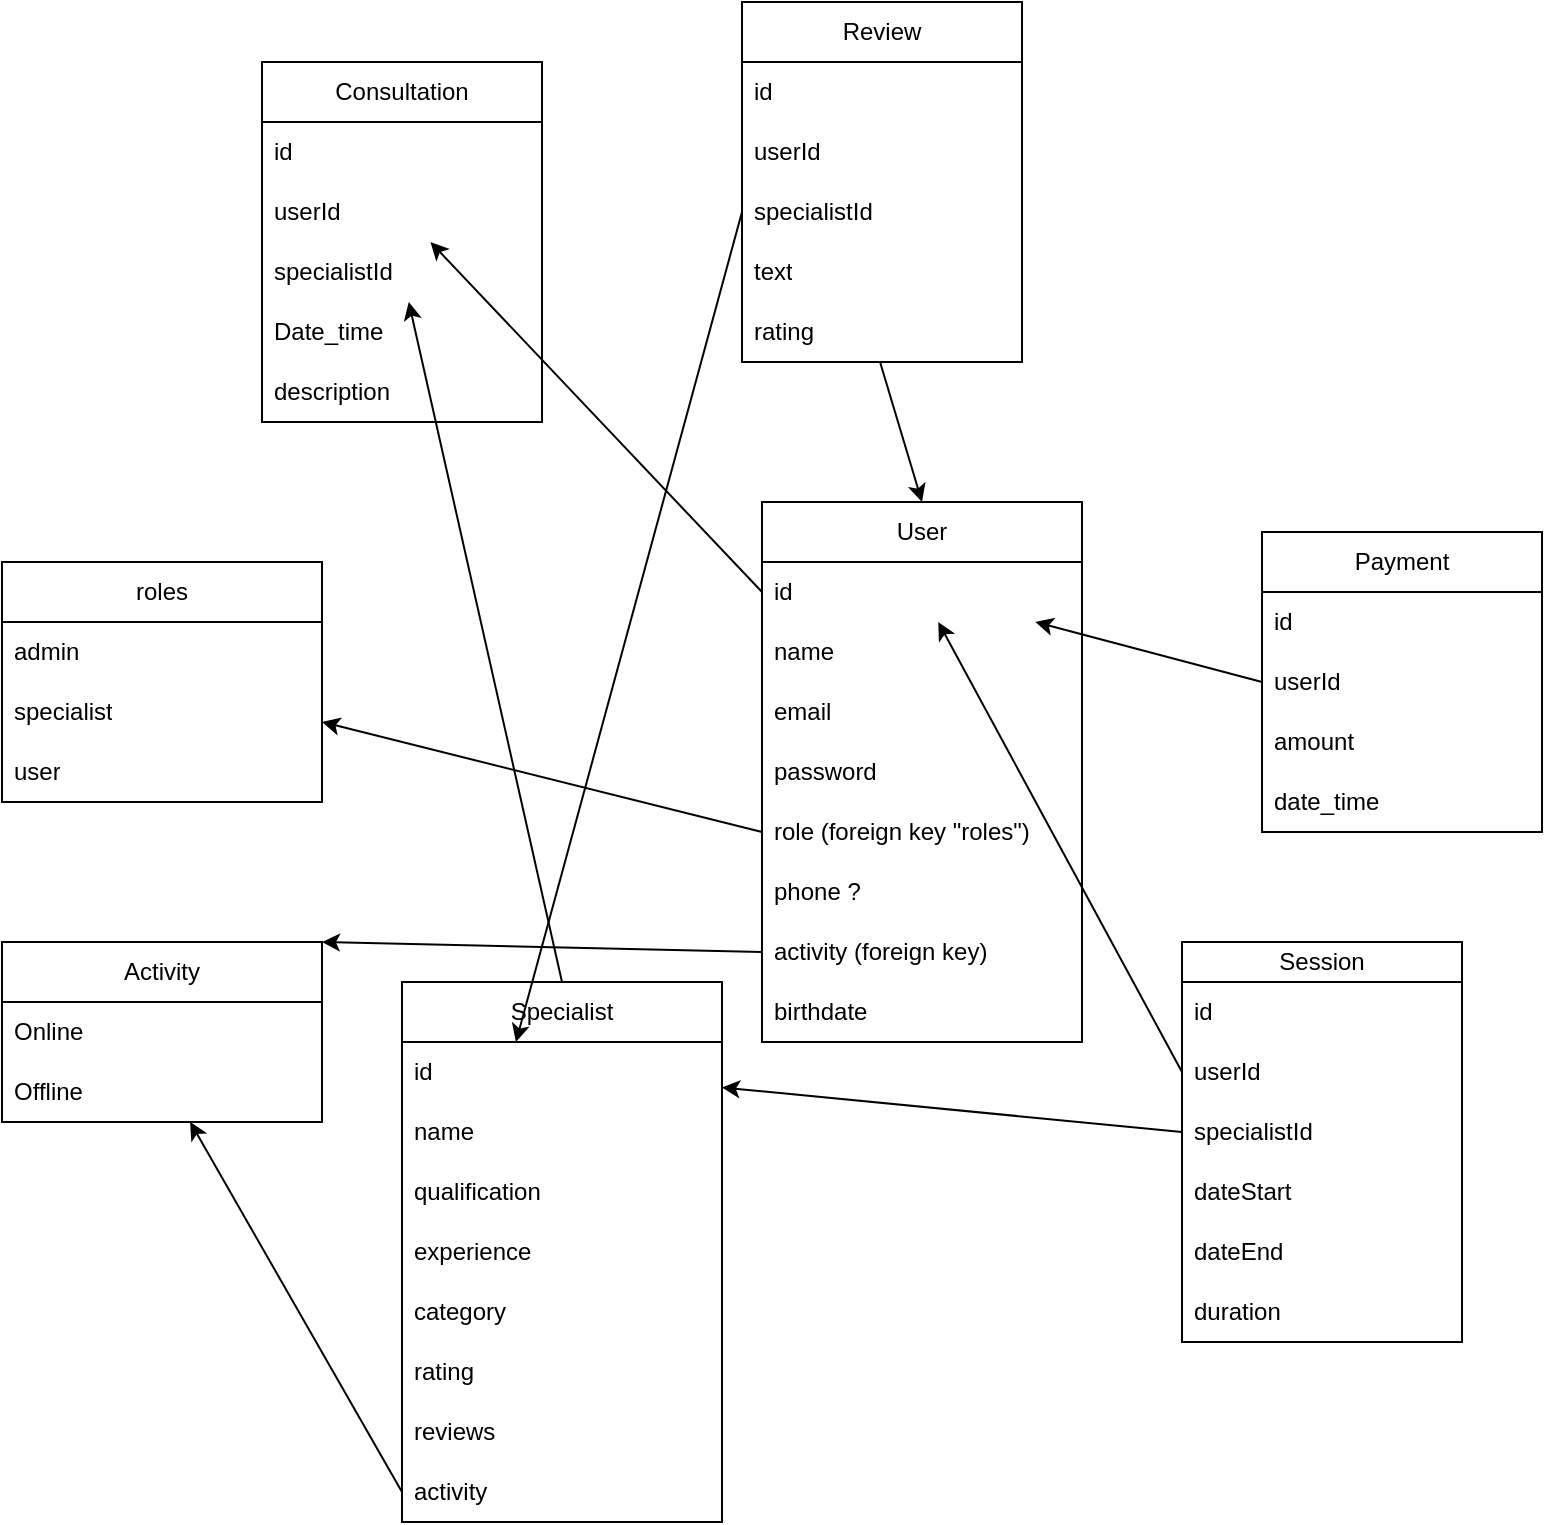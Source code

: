 <mxfile version="21.3.4" type="github">
  <diagram id="C5RBs43oDa-KdzZeNtuy" name="Page-1">
    <mxGraphModel dx="1773" dy="693" grid="1" gridSize="10" guides="1" tooltips="1" connect="1" arrows="1" fold="1" page="1" pageScale="1" pageWidth="827" pageHeight="1169" math="0" shadow="0">
      <root>
        <mxCell id="WIyWlLk6GJQsqaUBKTNV-0" />
        <mxCell id="WIyWlLk6GJQsqaUBKTNV-1" parent="WIyWlLk6GJQsqaUBKTNV-0" />
        <mxCell id="4QN56Adx_EBfNqCrMJ96-15" value="User" style="swimlane;fontStyle=0;childLayout=stackLayout;horizontal=1;startSize=30;horizontalStack=0;resizeParent=1;resizeParentMax=0;resizeLast=0;collapsible=1;marginBottom=0;whiteSpace=wrap;html=1;" parent="WIyWlLk6GJQsqaUBKTNV-1" vertex="1">
          <mxGeometry x="120" y="260" width="160" height="270" as="geometry" />
        </mxCell>
        <mxCell id="4QN56Adx_EBfNqCrMJ96-16" value="id" style="text;strokeColor=none;fillColor=none;align=left;verticalAlign=middle;spacingLeft=4;spacingRight=4;overflow=hidden;points=[[0,0.5],[1,0.5]];portConstraint=eastwest;rotatable=0;whiteSpace=wrap;html=1;" parent="4QN56Adx_EBfNqCrMJ96-15" vertex="1">
          <mxGeometry y="30" width="160" height="30" as="geometry" />
        </mxCell>
        <mxCell id="4QN56Adx_EBfNqCrMJ96-17" value="name" style="text;strokeColor=none;fillColor=none;align=left;verticalAlign=middle;spacingLeft=4;spacingRight=4;overflow=hidden;points=[[0,0.5],[1,0.5]];portConstraint=eastwest;rotatable=0;whiteSpace=wrap;html=1;" parent="4QN56Adx_EBfNqCrMJ96-15" vertex="1">
          <mxGeometry y="60" width="160" height="30" as="geometry" />
        </mxCell>
        <mxCell id="4QN56Adx_EBfNqCrMJ96-18" value="email" style="text;strokeColor=none;fillColor=none;align=left;verticalAlign=middle;spacingLeft=4;spacingRight=4;overflow=hidden;points=[[0,0.5],[1,0.5]];portConstraint=eastwest;rotatable=0;whiteSpace=wrap;html=1;" parent="4QN56Adx_EBfNqCrMJ96-15" vertex="1">
          <mxGeometry y="90" width="160" height="30" as="geometry" />
        </mxCell>
        <mxCell id="4QN56Adx_EBfNqCrMJ96-20" value="password" style="text;strokeColor=none;fillColor=none;align=left;verticalAlign=middle;spacingLeft=4;spacingRight=4;overflow=hidden;points=[[0,0.5],[1,0.5]];portConstraint=eastwest;rotatable=0;whiteSpace=wrap;html=1;" parent="4QN56Adx_EBfNqCrMJ96-15" vertex="1">
          <mxGeometry y="120" width="160" height="30" as="geometry" />
        </mxCell>
        <mxCell id="4QN56Adx_EBfNqCrMJ96-22" value="role (foreign key &quot;roles&quot;)" style="text;strokeColor=none;fillColor=none;align=left;verticalAlign=middle;spacingLeft=4;spacingRight=4;overflow=hidden;points=[[0,0.5],[1,0.5]];portConstraint=eastwest;rotatable=0;whiteSpace=wrap;html=1;" parent="4QN56Adx_EBfNqCrMJ96-15" vertex="1">
          <mxGeometry y="150" width="160" height="30" as="geometry" />
        </mxCell>
        <mxCell id="4QN56Adx_EBfNqCrMJ96-25" value="phone ?" style="text;strokeColor=none;fillColor=none;align=left;verticalAlign=middle;spacingLeft=4;spacingRight=4;overflow=hidden;points=[[0,0.5],[1,0.5]];portConstraint=eastwest;rotatable=0;whiteSpace=wrap;html=1;" parent="4QN56Adx_EBfNqCrMJ96-15" vertex="1">
          <mxGeometry y="180" width="160" height="30" as="geometry" />
        </mxCell>
        <mxCell id="4QN56Adx_EBfNqCrMJ96-27" value="activity (foreign key)" style="text;strokeColor=none;fillColor=none;align=left;verticalAlign=middle;spacingLeft=4;spacingRight=4;overflow=hidden;points=[[0,0.5],[1,0.5]];portConstraint=eastwest;rotatable=0;whiteSpace=wrap;html=1;" parent="4QN56Adx_EBfNqCrMJ96-15" vertex="1">
          <mxGeometry y="210" width="160" height="30" as="geometry" />
        </mxCell>
        <mxCell id="1bXTsh17J2y7SKdsLpcC-0" value="birthdate" style="text;strokeColor=none;fillColor=none;align=left;verticalAlign=middle;spacingLeft=4;spacingRight=4;overflow=hidden;points=[[0,0.5],[1,0.5]];portConstraint=eastwest;rotatable=0;whiteSpace=wrap;html=1;" vertex="1" parent="4QN56Adx_EBfNqCrMJ96-15">
          <mxGeometry y="240" width="160" height="30" as="geometry" />
        </mxCell>
        <mxCell id="1bXTsh17J2y7SKdsLpcC-47" style="edgeStyle=none;rounded=0;orthogonalLoop=1;jettySize=auto;html=1;exitX=0.5;exitY=0;exitDx=0;exitDy=0;" edge="1" parent="WIyWlLk6GJQsqaUBKTNV-1" source="4QN56Adx_EBfNqCrMJ96-30" target="1bXTsh17J2y7SKdsLpcC-15">
          <mxGeometry relative="1" as="geometry" />
        </mxCell>
        <mxCell id="4QN56Adx_EBfNqCrMJ96-30" value="Specialist" style="swimlane;fontStyle=0;childLayout=stackLayout;horizontal=1;startSize=30;horizontalStack=0;resizeParent=1;resizeParentMax=0;resizeLast=0;collapsible=1;marginBottom=0;whiteSpace=wrap;html=1;" parent="WIyWlLk6GJQsqaUBKTNV-1" vertex="1">
          <mxGeometry x="-60" y="500" width="160" height="270" as="geometry" />
        </mxCell>
        <mxCell id="4QN56Adx_EBfNqCrMJ96-31" value="id" style="text;strokeColor=none;fillColor=none;align=left;verticalAlign=middle;spacingLeft=4;spacingRight=4;overflow=hidden;points=[[0,0.5],[1,0.5]];portConstraint=eastwest;rotatable=0;whiteSpace=wrap;html=1;" parent="4QN56Adx_EBfNqCrMJ96-30" vertex="1">
          <mxGeometry y="30" width="160" height="30" as="geometry" />
        </mxCell>
        <mxCell id="4QN56Adx_EBfNqCrMJ96-33" value="name" style="text;strokeColor=none;fillColor=none;align=left;verticalAlign=middle;spacingLeft=4;spacingRight=4;overflow=hidden;points=[[0,0.5],[1,0.5]];portConstraint=eastwest;rotatable=0;whiteSpace=wrap;html=1;" parent="4QN56Adx_EBfNqCrMJ96-30" vertex="1">
          <mxGeometry y="60" width="160" height="30" as="geometry" />
        </mxCell>
        <mxCell id="4QN56Adx_EBfNqCrMJ96-34" value="qualification" style="text;strokeColor=none;fillColor=none;align=left;verticalAlign=middle;spacingLeft=4;spacingRight=4;overflow=hidden;points=[[0,0.5],[1,0.5]];portConstraint=eastwest;rotatable=0;whiteSpace=wrap;html=1;" parent="4QN56Adx_EBfNqCrMJ96-30" vertex="1">
          <mxGeometry y="90" width="160" height="30" as="geometry" />
        </mxCell>
        <mxCell id="4QN56Adx_EBfNqCrMJ96-35" value="experience" style="text;strokeColor=none;fillColor=none;align=left;verticalAlign=middle;spacingLeft=4;spacingRight=4;overflow=hidden;points=[[0,0.5],[1,0.5]];portConstraint=eastwest;rotatable=0;whiteSpace=wrap;html=1;" parent="4QN56Adx_EBfNqCrMJ96-30" vertex="1">
          <mxGeometry y="120" width="160" height="30" as="geometry" />
        </mxCell>
        <mxCell id="4QN56Adx_EBfNqCrMJ96-36" value="category" style="text;strokeColor=none;fillColor=none;align=left;verticalAlign=middle;spacingLeft=4;spacingRight=4;overflow=hidden;points=[[0,0.5],[1,0.5]];portConstraint=eastwest;rotatable=0;whiteSpace=wrap;html=1;" parent="4QN56Adx_EBfNqCrMJ96-30" vertex="1">
          <mxGeometry y="150" width="160" height="30" as="geometry" />
        </mxCell>
        <mxCell id="4QN56Adx_EBfNqCrMJ96-37" value="rating" style="text;strokeColor=none;fillColor=none;align=left;verticalAlign=middle;spacingLeft=4;spacingRight=4;overflow=hidden;points=[[0,0.5],[1,0.5]];portConstraint=eastwest;rotatable=0;whiteSpace=wrap;html=1;" parent="4QN56Adx_EBfNqCrMJ96-30" vertex="1">
          <mxGeometry y="180" width="160" height="30" as="geometry" />
        </mxCell>
        <mxCell id="4QN56Adx_EBfNqCrMJ96-39" value="reviews" style="text;strokeColor=none;fillColor=none;align=left;verticalAlign=middle;spacingLeft=4;spacingRight=4;overflow=hidden;points=[[0,0.5],[1,0.5]];portConstraint=eastwest;rotatable=0;whiteSpace=wrap;html=1;" parent="4QN56Adx_EBfNqCrMJ96-30" vertex="1">
          <mxGeometry y="210" width="160" height="30" as="geometry" />
        </mxCell>
        <mxCell id="1bXTsh17J2y7SKdsLpcC-49" value="activity" style="text;strokeColor=none;fillColor=none;align=left;verticalAlign=middle;spacingLeft=4;spacingRight=4;overflow=hidden;points=[[0,0.5],[1,0.5]];portConstraint=eastwest;rotatable=0;whiteSpace=wrap;html=1;" vertex="1" parent="4QN56Adx_EBfNqCrMJ96-30">
          <mxGeometry y="240" width="160" height="30" as="geometry" />
        </mxCell>
        <mxCell id="4QN56Adx_EBfNqCrMJ96-49" value="roles" style="swimlane;fontStyle=0;childLayout=stackLayout;horizontal=1;startSize=30;horizontalStack=0;resizeParent=1;resizeParentMax=0;resizeLast=0;collapsible=1;marginBottom=0;whiteSpace=wrap;html=1;" parent="WIyWlLk6GJQsqaUBKTNV-1" vertex="1">
          <mxGeometry x="-260" y="290" width="160" height="120" as="geometry" />
        </mxCell>
        <mxCell id="4QN56Adx_EBfNqCrMJ96-50" value="admin" style="text;strokeColor=none;fillColor=none;align=left;verticalAlign=middle;spacingLeft=4;spacingRight=4;overflow=hidden;points=[[0,0.5],[1,0.5]];portConstraint=eastwest;rotatable=0;whiteSpace=wrap;html=1;" parent="4QN56Adx_EBfNqCrMJ96-49" vertex="1">
          <mxGeometry y="30" width="160" height="30" as="geometry" />
        </mxCell>
        <mxCell id="4QN56Adx_EBfNqCrMJ96-51" value="specialist" style="text;strokeColor=none;fillColor=none;align=left;verticalAlign=middle;spacingLeft=4;spacingRight=4;overflow=hidden;points=[[0,0.5],[1,0.5]];portConstraint=eastwest;rotatable=0;whiteSpace=wrap;html=1;" parent="4QN56Adx_EBfNqCrMJ96-49" vertex="1">
          <mxGeometry y="60" width="160" height="30" as="geometry" />
        </mxCell>
        <mxCell id="4QN56Adx_EBfNqCrMJ96-52" value="user" style="text;strokeColor=none;fillColor=none;align=left;verticalAlign=middle;spacingLeft=4;spacingRight=4;overflow=hidden;points=[[0,0.5],[1,0.5]];portConstraint=eastwest;rotatable=0;whiteSpace=wrap;html=1;" parent="4QN56Adx_EBfNqCrMJ96-49" vertex="1">
          <mxGeometry y="90" width="160" height="30" as="geometry" />
        </mxCell>
        <mxCell id="4QN56Adx_EBfNqCrMJ96-77" value="Activity" style="swimlane;fontStyle=0;childLayout=stackLayout;horizontal=1;startSize=30;horizontalStack=0;resizeParent=1;resizeParentMax=0;resizeLast=0;collapsible=1;marginBottom=0;whiteSpace=wrap;html=1;" parent="WIyWlLk6GJQsqaUBKTNV-1" vertex="1">
          <mxGeometry x="-260" y="480" width="160" height="90" as="geometry" />
        </mxCell>
        <mxCell id="4QN56Adx_EBfNqCrMJ96-78" value="Online&amp;nbsp;" style="text;strokeColor=none;fillColor=none;align=left;verticalAlign=middle;spacingLeft=4;spacingRight=4;overflow=hidden;points=[[0,0.5],[1,0.5]];portConstraint=eastwest;rotatable=0;whiteSpace=wrap;html=1;" parent="4QN56Adx_EBfNqCrMJ96-77" vertex="1">
          <mxGeometry y="30" width="160" height="30" as="geometry" />
        </mxCell>
        <mxCell id="4QN56Adx_EBfNqCrMJ96-79" value="Offline&amp;nbsp;" style="text;strokeColor=none;fillColor=none;align=left;verticalAlign=middle;spacingLeft=4;spacingRight=4;overflow=hidden;points=[[0,0.5],[1,0.5]];portConstraint=eastwest;rotatable=0;whiteSpace=wrap;html=1;" parent="4QN56Adx_EBfNqCrMJ96-77" vertex="1">
          <mxGeometry y="60" width="160" height="30" as="geometry" />
        </mxCell>
        <mxCell id="1bXTsh17J2y7SKdsLpcC-11" value="Consultation" style="swimlane;fontStyle=0;childLayout=stackLayout;horizontal=1;startSize=30;horizontalStack=0;resizeParent=1;resizeParentMax=0;resizeLast=0;collapsible=1;marginBottom=0;whiteSpace=wrap;html=1;" vertex="1" parent="WIyWlLk6GJQsqaUBKTNV-1">
          <mxGeometry x="-130" y="40" width="140" height="180" as="geometry" />
        </mxCell>
        <mxCell id="1bXTsh17J2y7SKdsLpcC-12" value="id" style="text;strokeColor=none;fillColor=none;align=left;verticalAlign=middle;spacingLeft=4;spacingRight=4;overflow=hidden;points=[[0,0.5],[1,0.5]];portConstraint=eastwest;rotatable=0;whiteSpace=wrap;html=1;" vertex="1" parent="1bXTsh17J2y7SKdsLpcC-11">
          <mxGeometry y="30" width="140" height="30" as="geometry" />
        </mxCell>
        <mxCell id="1bXTsh17J2y7SKdsLpcC-13" value="userId" style="text;strokeColor=none;fillColor=none;align=left;verticalAlign=middle;spacingLeft=4;spacingRight=4;overflow=hidden;points=[[0,0.5],[1,0.5]];portConstraint=eastwest;rotatable=0;whiteSpace=wrap;html=1;" vertex="1" parent="1bXTsh17J2y7SKdsLpcC-11">
          <mxGeometry y="60" width="140" height="30" as="geometry" />
        </mxCell>
        <mxCell id="1bXTsh17J2y7SKdsLpcC-15" value="specialistId" style="text;strokeColor=none;fillColor=none;align=left;verticalAlign=middle;spacingLeft=4;spacingRight=4;overflow=hidden;points=[[0,0.5],[1,0.5]];portConstraint=eastwest;rotatable=0;whiteSpace=wrap;html=1;" vertex="1" parent="1bXTsh17J2y7SKdsLpcC-11">
          <mxGeometry y="90" width="140" height="30" as="geometry" />
        </mxCell>
        <mxCell id="1bXTsh17J2y7SKdsLpcC-16" value="Date_time" style="text;strokeColor=none;fillColor=none;align=left;verticalAlign=middle;spacingLeft=4;spacingRight=4;overflow=hidden;points=[[0,0.5],[1,0.5]];portConstraint=eastwest;rotatable=0;whiteSpace=wrap;html=1;" vertex="1" parent="1bXTsh17J2y7SKdsLpcC-11">
          <mxGeometry y="120" width="140" height="30" as="geometry" />
        </mxCell>
        <mxCell id="1bXTsh17J2y7SKdsLpcC-14" value="description" style="text;strokeColor=none;fillColor=none;align=left;verticalAlign=middle;spacingLeft=4;spacingRight=4;overflow=hidden;points=[[0,0.5],[1,0.5]];portConstraint=eastwest;rotatable=0;whiteSpace=wrap;html=1;" vertex="1" parent="1bXTsh17J2y7SKdsLpcC-11">
          <mxGeometry y="150" width="140" height="30" as="geometry" />
        </mxCell>
        <mxCell id="1bXTsh17J2y7SKdsLpcC-17" value="Payment" style="swimlane;fontStyle=0;childLayout=stackLayout;horizontal=1;startSize=30;horizontalStack=0;resizeParent=1;resizeParentMax=0;resizeLast=0;collapsible=1;marginBottom=0;whiteSpace=wrap;html=1;" vertex="1" parent="WIyWlLk6GJQsqaUBKTNV-1">
          <mxGeometry x="370" y="275" width="140" height="150" as="geometry" />
        </mxCell>
        <mxCell id="1bXTsh17J2y7SKdsLpcC-18" value="id" style="text;strokeColor=none;fillColor=none;align=left;verticalAlign=middle;spacingLeft=4;spacingRight=4;overflow=hidden;points=[[0,0.5],[1,0.5]];portConstraint=eastwest;rotatable=0;whiteSpace=wrap;html=1;" vertex="1" parent="1bXTsh17J2y7SKdsLpcC-17">
          <mxGeometry y="30" width="140" height="30" as="geometry" />
        </mxCell>
        <mxCell id="1bXTsh17J2y7SKdsLpcC-19" value="userId" style="text;strokeColor=none;fillColor=none;align=left;verticalAlign=middle;spacingLeft=4;spacingRight=4;overflow=hidden;points=[[0,0.5],[1,0.5]];portConstraint=eastwest;rotatable=0;whiteSpace=wrap;html=1;" vertex="1" parent="1bXTsh17J2y7SKdsLpcC-17">
          <mxGeometry y="60" width="140" height="30" as="geometry" />
        </mxCell>
        <mxCell id="1bXTsh17J2y7SKdsLpcC-20" value="amount" style="text;strokeColor=none;fillColor=none;align=left;verticalAlign=middle;spacingLeft=4;spacingRight=4;overflow=hidden;points=[[0,0.5],[1,0.5]];portConstraint=eastwest;rotatable=0;whiteSpace=wrap;html=1;" vertex="1" parent="1bXTsh17J2y7SKdsLpcC-17">
          <mxGeometry y="90" width="140" height="30" as="geometry" />
        </mxCell>
        <mxCell id="1bXTsh17J2y7SKdsLpcC-22" value="date_time" style="text;strokeColor=none;fillColor=none;align=left;verticalAlign=middle;spacingLeft=4;spacingRight=4;overflow=hidden;points=[[0,0.5],[1,0.5]];portConstraint=eastwest;rotatable=0;whiteSpace=wrap;html=1;" vertex="1" parent="1bXTsh17J2y7SKdsLpcC-17">
          <mxGeometry y="120" width="140" height="30" as="geometry" />
        </mxCell>
        <mxCell id="1bXTsh17J2y7SKdsLpcC-23" value="Review" style="swimlane;fontStyle=0;childLayout=stackLayout;horizontal=1;startSize=30;horizontalStack=0;resizeParent=1;resizeParentMax=0;resizeLast=0;collapsible=1;marginBottom=0;whiteSpace=wrap;html=1;" vertex="1" parent="WIyWlLk6GJQsqaUBKTNV-1">
          <mxGeometry x="110" y="10" width="140" height="180" as="geometry" />
        </mxCell>
        <mxCell id="1bXTsh17J2y7SKdsLpcC-24" value="id" style="text;strokeColor=none;fillColor=none;align=left;verticalAlign=middle;spacingLeft=4;spacingRight=4;overflow=hidden;points=[[0,0.5],[1,0.5]];portConstraint=eastwest;rotatable=0;whiteSpace=wrap;html=1;" vertex="1" parent="1bXTsh17J2y7SKdsLpcC-23">
          <mxGeometry y="30" width="140" height="30" as="geometry" />
        </mxCell>
        <mxCell id="1bXTsh17J2y7SKdsLpcC-25" value="userId" style="text;strokeColor=none;fillColor=none;align=left;verticalAlign=middle;spacingLeft=4;spacingRight=4;overflow=hidden;points=[[0,0.5],[1,0.5]];portConstraint=eastwest;rotatable=0;whiteSpace=wrap;html=1;" vertex="1" parent="1bXTsh17J2y7SKdsLpcC-23">
          <mxGeometry y="60" width="140" height="30" as="geometry" />
        </mxCell>
        <mxCell id="1bXTsh17J2y7SKdsLpcC-26" value="specialistId" style="text;strokeColor=none;fillColor=none;align=left;verticalAlign=middle;spacingLeft=4;spacingRight=4;overflow=hidden;points=[[0,0.5],[1,0.5]];portConstraint=eastwest;rotatable=0;whiteSpace=wrap;html=1;" vertex="1" parent="1bXTsh17J2y7SKdsLpcC-23">
          <mxGeometry y="90" width="140" height="30" as="geometry" />
        </mxCell>
        <mxCell id="1bXTsh17J2y7SKdsLpcC-28" value="text" style="text;strokeColor=none;fillColor=none;align=left;verticalAlign=middle;spacingLeft=4;spacingRight=4;overflow=hidden;points=[[0,0.5],[1,0.5]];portConstraint=eastwest;rotatable=0;whiteSpace=wrap;html=1;" vertex="1" parent="1bXTsh17J2y7SKdsLpcC-23">
          <mxGeometry y="120" width="140" height="30" as="geometry" />
        </mxCell>
        <mxCell id="1bXTsh17J2y7SKdsLpcC-29" value="rating" style="text;strokeColor=none;fillColor=none;align=left;verticalAlign=middle;spacingLeft=4;spacingRight=4;overflow=hidden;points=[[0,0.5],[1,0.5]];portConstraint=eastwest;rotatable=0;whiteSpace=wrap;html=1;" vertex="1" parent="1bXTsh17J2y7SKdsLpcC-23">
          <mxGeometry y="150" width="140" height="30" as="geometry" />
        </mxCell>
        <mxCell id="1bXTsh17J2y7SKdsLpcC-30" value="Session" style="swimlane;fontStyle=0;childLayout=stackLayout;horizontal=1;startSize=20;horizontalStack=0;resizeParent=1;resizeParentMax=0;resizeLast=0;collapsible=1;marginBottom=0;whiteSpace=wrap;html=1;" vertex="1" parent="WIyWlLk6GJQsqaUBKTNV-1">
          <mxGeometry x="330" y="480" width="140" height="200" as="geometry" />
        </mxCell>
        <mxCell id="1bXTsh17J2y7SKdsLpcC-31" value="id" style="text;strokeColor=none;fillColor=none;align=left;verticalAlign=middle;spacingLeft=4;spacingRight=4;overflow=hidden;points=[[0,0.5],[1,0.5]];portConstraint=eastwest;rotatable=0;whiteSpace=wrap;html=1;" vertex="1" parent="1bXTsh17J2y7SKdsLpcC-30">
          <mxGeometry y="20" width="140" height="30" as="geometry" />
        </mxCell>
        <mxCell id="1bXTsh17J2y7SKdsLpcC-32" value="userId" style="text;strokeColor=none;fillColor=none;align=left;verticalAlign=middle;spacingLeft=4;spacingRight=4;overflow=hidden;points=[[0,0.5],[1,0.5]];portConstraint=eastwest;rotatable=0;whiteSpace=wrap;html=1;" vertex="1" parent="1bXTsh17J2y7SKdsLpcC-30">
          <mxGeometry y="50" width="140" height="30" as="geometry" />
        </mxCell>
        <mxCell id="1bXTsh17J2y7SKdsLpcC-33" value="specialistId" style="text;strokeColor=none;fillColor=none;align=left;verticalAlign=middle;spacingLeft=4;spacingRight=4;overflow=hidden;points=[[0,0.5],[1,0.5]];portConstraint=eastwest;rotatable=0;whiteSpace=wrap;html=1;" vertex="1" parent="1bXTsh17J2y7SKdsLpcC-30">
          <mxGeometry y="80" width="140" height="30" as="geometry" />
        </mxCell>
        <mxCell id="1bXTsh17J2y7SKdsLpcC-35" value="dateStart" style="text;strokeColor=none;fillColor=none;align=left;verticalAlign=middle;spacingLeft=4;spacingRight=4;overflow=hidden;points=[[0,0.5],[1,0.5]];portConstraint=eastwest;rotatable=0;whiteSpace=wrap;html=1;" vertex="1" parent="1bXTsh17J2y7SKdsLpcC-30">
          <mxGeometry y="110" width="140" height="30" as="geometry" />
        </mxCell>
        <mxCell id="1bXTsh17J2y7SKdsLpcC-36" value="dateEnd" style="text;strokeColor=none;fillColor=none;align=left;verticalAlign=middle;spacingLeft=4;spacingRight=4;overflow=hidden;points=[[0,0.5],[1,0.5]];portConstraint=eastwest;rotatable=0;whiteSpace=wrap;html=1;" vertex="1" parent="1bXTsh17J2y7SKdsLpcC-30">
          <mxGeometry y="140" width="140" height="30" as="geometry" />
        </mxCell>
        <mxCell id="1bXTsh17J2y7SKdsLpcC-37" value="duration" style="text;strokeColor=none;fillColor=none;align=left;verticalAlign=middle;spacingLeft=4;spacingRight=4;overflow=hidden;points=[[0,0.5],[1,0.5]];portConstraint=eastwest;rotatable=0;whiteSpace=wrap;html=1;" vertex="1" parent="1bXTsh17J2y7SKdsLpcC-30">
          <mxGeometry y="170" width="140" height="30" as="geometry" />
        </mxCell>
        <mxCell id="1bXTsh17J2y7SKdsLpcC-43" style="edgeStyle=none;rounded=0;orthogonalLoop=1;jettySize=auto;html=1;exitX=0;exitY=0.5;exitDx=0;exitDy=0;" edge="1" parent="WIyWlLk6GJQsqaUBKTNV-1" source="1bXTsh17J2y7SKdsLpcC-19" target="4QN56Adx_EBfNqCrMJ96-16">
          <mxGeometry relative="1" as="geometry" />
        </mxCell>
        <mxCell id="1bXTsh17J2y7SKdsLpcC-44" style="edgeStyle=none;rounded=0;orthogonalLoop=1;jettySize=auto;html=1;exitX=0;exitY=0.5;exitDx=0;exitDy=0;" edge="1" parent="WIyWlLk6GJQsqaUBKTNV-1" source="1bXTsh17J2y7SKdsLpcC-32" target="4QN56Adx_EBfNqCrMJ96-16">
          <mxGeometry relative="1" as="geometry" />
        </mxCell>
        <mxCell id="1bXTsh17J2y7SKdsLpcC-45" style="edgeStyle=none;rounded=0;orthogonalLoop=1;jettySize=auto;html=1;exitX=0;exitY=0.5;exitDx=0;exitDy=0;" edge="1" parent="WIyWlLk6GJQsqaUBKTNV-1" source="1bXTsh17J2y7SKdsLpcC-33" target="4QN56Adx_EBfNqCrMJ96-31">
          <mxGeometry relative="1" as="geometry" />
        </mxCell>
        <mxCell id="1bXTsh17J2y7SKdsLpcC-46" style="edgeStyle=none;rounded=0;orthogonalLoop=1;jettySize=auto;html=1;exitX=0;exitY=0.5;exitDx=0;exitDy=0;" edge="1" parent="WIyWlLk6GJQsqaUBKTNV-1" source="4QN56Adx_EBfNqCrMJ96-16" target="1bXTsh17J2y7SKdsLpcC-13">
          <mxGeometry relative="1" as="geometry" />
        </mxCell>
        <mxCell id="1bXTsh17J2y7SKdsLpcC-48" style="edgeStyle=none;rounded=0;orthogonalLoop=1;jettySize=auto;html=1;exitX=0;exitY=0.5;exitDx=0;exitDy=0;" edge="1" parent="WIyWlLk6GJQsqaUBKTNV-1" source="4QN56Adx_EBfNqCrMJ96-22" target="4QN56Adx_EBfNqCrMJ96-49">
          <mxGeometry relative="1" as="geometry" />
        </mxCell>
        <mxCell id="1bXTsh17J2y7SKdsLpcC-50" style="edgeStyle=none;rounded=0;orthogonalLoop=1;jettySize=auto;html=1;exitX=0;exitY=0.5;exitDx=0;exitDy=0;entryX=0.588;entryY=1;entryDx=0;entryDy=0;entryPerimeter=0;" edge="1" parent="WIyWlLk6GJQsqaUBKTNV-1" source="1bXTsh17J2y7SKdsLpcC-49" target="4QN56Adx_EBfNqCrMJ96-79">
          <mxGeometry relative="1" as="geometry" />
        </mxCell>
        <mxCell id="1bXTsh17J2y7SKdsLpcC-51" style="edgeStyle=none;rounded=0;orthogonalLoop=1;jettySize=auto;html=1;exitX=0;exitY=0.5;exitDx=0;exitDy=0;entryX=1;entryY=0;entryDx=0;entryDy=0;" edge="1" parent="WIyWlLk6GJQsqaUBKTNV-1" source="4QN56Adx_EBfNqCrMJ96-27" target="4QN56Adx_EBfNqCrMJ96-77">
          <mxGeometry relative="1" as="geometry" />
        </mxCell>
        <mxCell id="1bXTsh17J2y7SKdsLpcC-52" style="edgeStyle=none;rounded=0;orthogonalLoop=1;jettySize=auto;html=1;exitX=0.493;exitY=1;exitDx=0;exitDy=0;entryX=0.5;entryY=0;entryDx=0;entryDy=0;exitPerimeter=0;" edge="1" parent="WIyWlLk6GJQsqaUBKTNV-1" source="1bXTsh17J2y7SKdsLpcC-29" target="4QN56Adx_EBfNqCrMJ96-15">
          <mxGeometry relative="1" as="geometry" />
        </mxCell>
        <mxCell id="1bXTsh17J2y7SKdsLpcC-53" style="edgeStyle=none;rounded=0;orthogonalLoop=1;jettySize=auto;html=1;exitX=0;exitY=0.5;exitDx=0;exitDy=0;entryX=0.356;entryY=0;entryDx=0;entryDy=0;entryPerimeter=0;" edge="1" parent="WIyWlLk6GJQsqaUBKTNV-1" source="1bXTsh17J2y7SKdsLpcC-26" target="4QN56Adx_EBfNqCrMJ96-31">
          <mxGeometry relative="1" as="geometry" />
        </mxCell>
      </root>
    </mxGraphModel>
  </diagram>
</mxfile>
